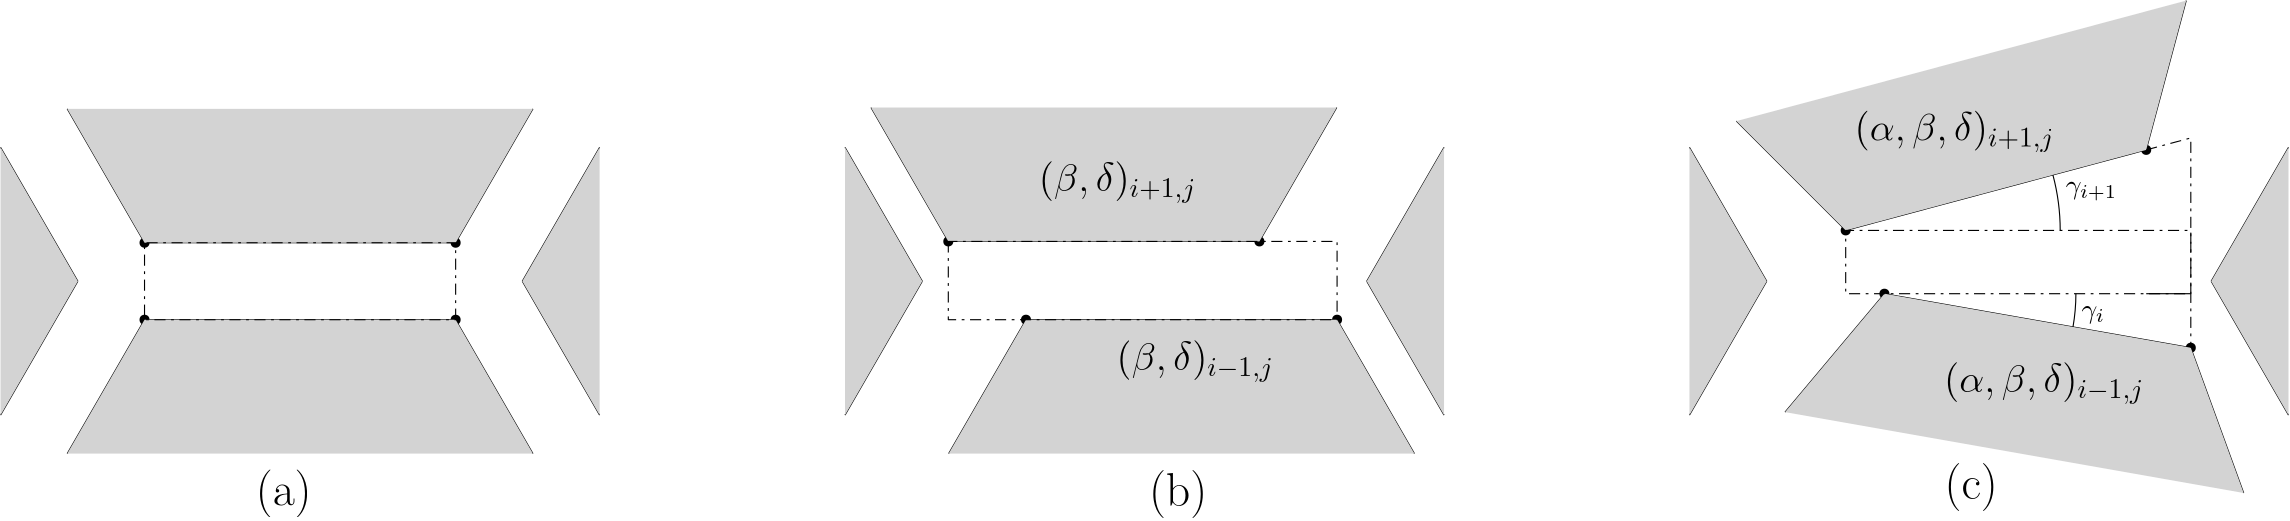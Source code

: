 <?xml version="1.0"?>
<!DOCTYPE ipe SYSTEM "ipe.dtd">
<ipe version="70107" creator="Ipe 7.2.2">
<info created="D:20160625125503" modified="D:20160625163416"/>
<ipestyle name="basic">
<symbol name="arrow/arc(spx)">
<path stroke="sym-stroke" fill="sym-stroke" pen="sym-pen">
0 0 m
-1 0.333 l
-1 -0.333 l
h
</path>
</symbol>
<symbol name="arrow/farc(spx)">
<path stroke="sym-stroke" fill="white" pen="sym-pen">
0 0 m
-1 0.333 l
-1 -0.333 l
h
</path>
</symbol>
<symbol name="arrow/ptarc(spx)">
<path stroke="sym-stroke" fill="sym-stroke" pen="sym-pen">
0 0 m
-1 0.333 l
-0.8 0 l
-1 -0.333 l
h
</path>
</symbol>
<symbol name="arrow/fptarc(spx)">
<path stroke="sym-stroke" fill="white" pen="sym-pen">
0 0 m
-1 0.333 l
-0.8 0 l
-1 -0.333 l
h
</path>
</symbol>
<symbol name="mark/circle(sx)" transformations="translations">
<path fill="sym-stroke">
0.6 0 0 0.6 0 0 e
0.4 0 0 0.4 0 0 e
</path>
</symbol>
<symbol name="mark/disk(sx)" transformations="translations">
<path fill="sym-stroke">
0.6 0 0 0.6 0 0 e
</path>
</symbol>
<symbol name="mark/fdisk(sfx)" transformations="translations">
<group>
<path fill="sym-fill">
0.5 0 0 0.5 0 0 e
</path>
<path fill="sym-stroke" fillrule="eofill">
0.6 0 0 0.6 0 0 e
0.4 0 0 0.4 0 0 e
</path>
</group>
</symbol>
<symbol name="mark/box(sx)" transformations="translations">
<path fill="sym-stroke" fillrule="eofill">
-0.6 -0.6 m
0.6 -0.6 l
0.6 0.6 l
-0.6 0.6 l
h
-0.4 -0.4 m
0.4 -0.4 l
0.4 0.4 l
-0.4 0.4 l
h
</path>
</symbol>
<symbol name="mark/square(sx)" transformations="translations">
<path fill="sym-stroke">
-0.6 -0.6 m
0.6 -0.6 l
0.6 0.6 l
-0.6 0.6 l
h
</path>
</symbol>
<symbol name="mark/fsquare(sfx)" transformations="translations">
<group>
<path fill="sym-fill">
-0.5 -0.5 m
0.5 -0.5 l
0.5 0.5 l
-0.5 0.5 l
h
</path>
<path fill="sym-stroke" fillrule="eofill">
-0.6 -0.6 m
0.6 -0.6 l
0.6 0.6 l
-0.6 0.6 l
h
-0.4 -0.4 m
0.4 -0.4 l
0.4 0.4 l
-0.4 0.4 l
h
</path>
</group>
</symbol>
<symbol name="mark/cross(sx)" transformations="translations">
<group>
<path fill="sym-stroke">
-0.43 -0.57 m
0.57 0.43 l
0.43 0.57 l
-0.57 -0.43 l
h
</path>
<path fill="sym-stroke">
-0.43 0.57 m
0.57 -0.43 l
0.43 -0.57 l
-0.57 0.43 l
h
</path>
</group>
</symbol>
<symbol name="arrow/fnormal(spx)">
<path stroke="sym-stroke" fill="white" pen="sym-pen">
0 0 m
-1 0.333 l
-1 -0.333 l
h
</path>
</symbol>
<symbol name="arrow/pointed(spx)">
<path stroke="sym-stroke" fill="sym-stroke" pen="sym-pen">
0 0 m
-1 0.333 l
-0.8 0 l
-1 -0.333 l
h
</path>
</symbol>
<symbol name="arrow/fpointed(spx)">
<path stroke="sym-stroke" fill="white" pen="sym-pen">
0 0 m
-1 0.333 l
-0.8 0 l
-1 -0.333 l
h
</path>
</symbol>
<symbol name="arrow/linear(spx)">
<path stroke="sym-stroke" pen="sym-pen">
-1 0.333 m
0 0 l
-1 -0.333 l
</path>
</symbol>
<symbol name="arrow/fdouble(spx)">
<path stroke="sym-stroke" fill="white" pen="sym-pen">
0 0 m
-1 0.333 l
-1 -0.333 l
h
-1 0 m
-2 0.333 l
-2 -0.333 l
h
</path>
</symbol>
<symbol name="arrow/double(spx)">
<path stroke="sym-stroke" fill="sym-stroke" pen="sym-pen">
0 0 m
-1 0.333 l
-1 -0.333 l
h
-1 0 m
-2 0.333 l
-2 -0.333 l
h
</path>
</symbol>
<pen name="heavier" value="0.8"/>
<pen name="fat" value="1.2"/>
<pen name="ultrafat" value="2"/>
<symbolsize name="large" value="5"/>
<symbolsize name="small" value="2"/>
<symbolsize name="tiny" value="1.1"/>
<arrowsize name="large" value="10"/>
<arrowsize name="small" value="5"/>
<arrowsize name="tiny" value="3"/>
<color name="red" value="1 0 0"/>
<color name="green" value="0 1 0"/>
<color name="blue" value="0 0 1"/>
<color name="yellow" value="1 1 0"/>
<color name="orange" value="1 0.647 0"/>
<color name="gold" value="1 0.843 0"/>
<color name="purple" value="0.627 0.125 0.941"/>
<color name="gray" value="0.745"/>
<color name="brown" value="0.647 0.165 0.165"/>
<color name="navy" value="0 0 0.502"/>
<color name="pink" value="1 0.753 0.796"/>
<color name="seagreen" value="0.18 0.545 0.341"/>
<color name="turquoise" value="0.251 0.878 0.816"/>
<color name="violet" value="0.933 0.51 0.933"/>
<color name="darkblue" value="0 0 0.545"/>
<color name="darkcyan" value="0 0.545 0.545"/>
<color name="darkgray" value="0.663"/>
<color name="darkgreen" value="0 0.392 0"/>
<color name="darkmagenta" value="0.545 0 0.545"/>
<color name="darkorange" value="1 0.549 0"/>
<color name="darkred" value="0.545 0 0"/>
<color name="lightblue" value="0.678 0.847 0.902"/>
<color name="lightcyan" value="0.878 1 1"/>
<color name="lightgray" value="0.827"/>
<color name="lightgreen" value="0.565 0.933 0.565"/>
<color name="lightyellow" value="1 1 0.878"/>
<dashstyle name="dashed" value="[4] 0"/>
<dashstyle name="dotted" value="[1 3] 0"/>
<dashstyle name="dash dotted" value="[4 2 1 2] 0"/>
<dashstyle name="dash dot dotted" value="[4 2 1 2 1 2] 0"/>
<textsize name="large" value="\large"/>
<textsize name="Large" value="\Large"/>
<textsize name="LARGE" value="\LARGE"/>
<textsize name="huge" value="\huge"/>
<textsize name="Huge" value="\Huge"/>
<textsize name="small" value="\small"/>
<textsize name="footnote" value="\footnotesize"/>
<textsize name="tiny" value="\tiny"/>
<textstyle name="center" begin="\begin{center}" end="\end{center}"/>
<textstyle name="itemize" begin="\begin{itemize}" end="\end{itemize}"/>
<textstyle name="item" begin="\begin{itemize}\item{}" end="\end{itemize}"/>
<gridsize name="4 pts" value="4"/>
<gridsize name="8 pts (~3 mm)" value="8"/>
<gridsize name="16 pts (~6 mm)" value="16"/>
<gridsize name="32 pts (~12 mm)" value="32"/>
<gridsize name="10 pts (~3.5 mm)" value="10"/>
<gridsize name="20 pts (~7 mm)" value="20"/>
<gridsize name="14 pts (~5 mm)" value="14"/>
<gridsize name="28 pts (~10 mm)" value="28"/>
<gridsize name="56 pts (~20 mm)" value="56"/>
<anglesize name="90 deg" value="90"/>
<anglesize name="60 deg" value="60"/>
<anglesize name="45 deg" value="45"/>
<anglesize name="30 deg" value="30"/>
<anglesize name="22.5 deg" value="22.5"/>
<opacity name="10%" value="0.1"/>
<opacity name="30%" value="0.3"/>
<opacity name="50%" value="0.5"/>
<opacity name="75%" value="0.75"/>
<tiling name="falling" angle="-60" step="4" width="1"/>
<tiling name="rising" angle="30" step="4" width="1"/>
</ipestyle>
<ipestyle name="bigpaper">
<layout paper="10000 6000" origin="0 0" frame="10000 6000"/>
<titlestyle pos="10 10" size="LARGE" color="title"  valign="baseline"/>
</ipestyle>
<page>
<layer name="alpha"/>
<view layers="alpha" active="alpha"/>
<path layer="alpha" stroke="black">
5176 3661.86 m
5064 3661.86 l
</path>
<path stroke="black">
5176 3634.14 m
5064 3634.14 l
</path>
<path stroke="black">
5040 3648 m
5012.17 3696.2 l
</path>
<path matrix="1 0 0 1 24 13.86" stroke="black">
5040 3648 m
5012.17 3696.2 l
</path>
<path matrix="1 0 0 1 163.83 -62.06" stroke="black">
5040 3648 m
5012.17 3696.2 l
</path>
<path matrix="1 0 0 1 187.83 -48.2" stroke="black">
5040 3648 m
5012.17 3696.2 l
</path>
<path matrix="-1 0 0 1 10240 0" stroke="black">
5040 3648 m
5012.17 3696.2 l
</path>
<path matrix="-1 0 0 1 10216 13.86" stroke="black">
5040 3648 m
5012.17 3696.2 l
</path>
<path matrix="-1 0 0 1 10076.17 -62.06" stroke="black">
5040 3648 m
5012.17 3696.2 l
</path>
<path matrix="-1 0 0 1 10052.17 -48.2" stroke="black">
5040 3648 m
5012.17 3696.2 l
</path>
<use name="mark/disk(sx)" pos="5064 3661.86" size="normal" stroke="black"/>
<use name="mark/disk(sx)" pos="5064 3634.14" size="normal" stroke="black"/>
<use name="mark/disk(sx)" pos="5176 3634.14" size="normal" stroke="black"/>
<use name="mark/disk(sx)" pos="5176 3661.86" size="normal" stroke="black"/>
<path fill="lightgray">
5036.17 3710.06 m
5064 3661.86 l
5176 3661.86 l
5203.83 3710.06 l
5036.17 3710.06 l
</path>
<path fill="lightgray">
5036.17 3585.94 m
5064 3634.14 l
5176 3634.14 l
5203.83 3585.94 l
5036.17 3585.94 l
</path>
<path fill="lightgray">
5012.17 3599.8 m
5012.17 3696.2 l
5040 3648 l
5012.17 3599.8 l
</path>
<path fill="lightgray">
5227.83 3696.2 m
5200 3648 l
5227.83 3599.8 l
5227.83 3696.2 l
</path>
<path matrix="1 0 0 1 289.357 0.467244" stroke="black">
5176 3661.86 m
5064 3661.86 l
</path>
<path matrix="1 0 0 1 317.323 0.00970699" stroke="black">
5176 3634.14 m
5064 3634.14 l
</path>
<path matrix="1 0 0 1 304 0" stroke="black">
5040 3648 m
5012.17 3696.2 l
</path>
<path matrix="1 0 0 1 313.357 14.3272" stroke="black">
5040 3648 m
5012.17 3696.2 l
</path>
<path matrix="1 0 0 1 481.153 -62.0503" stroke="black">
5040 3648 m
5012.17 3696.2 l
</path>
<path matrix="1 0 0 1 491.83 -48.2" stroke="black">
5040 3648 m
5012.17 3696.2 l
</path>
<path matrix="-1 0 0 1 10544 0" stroke="black">
5040 3648 m
5012.17 3696.2 l
</path>
<path matrix="-1 0 0 1 10505.36 14.3272" stroke="black">
5040 3648 m
5012.17 3696.2 l
</path>
<path matrix="-1 0 0 1 10393.49 -62.0503" stroke="black">
5040 3648 m
5012.17 3696.2 l
</path>
<path matrix="-1 0 0 1 10356.17 -48.2" stroke="black">
5040 3648 m
5012.17 3696.2 l
</path>
<use matrix="1 0 0 1 289.357 0.467244" name="mark/disk(sx)" pos="5064 3661.86" size="normal" stroke="black"/>
<use matrix="1 0 0 1 317.323 0.00970699" name="mark/disk(sx)" pos="5064 3634.14" size="normal" stroke="black"/>
<use matrix="1 0 0 1 317.323 0.00970699" name="mark/disk(sx)" pos="5176 3634.14" size="normal" stroke="black"/>
<use matrix="1 0 0 1 289.357 0.467244" name="mark/disk(sx)" pos="5176 3661.86" size="normal" stroke="black"/>
<path matrix="1 0 0 1 289.357 0.467244" fill="lightgray">
5036.17 3710.06 m
5064 3661.86 l
5176 3661.86 l
5203.83 3710.06 l
5036.17 3710.06 l
</path>
<path matrix="1 0 0 1 317.323 0.00970699" fill="lightgray">
5036.17 3585.94 m
5064 3634.14 l
5176 3634.14 l
5203.83 3585.94 l
5036.17 3585.94 l
</path>
<text matrix="1 0 0 1 321.928 18.6072" transformations="translations" pos="5064 3661.86" stroke="black" type="label" width="56.804" height="10.759" depth="4.09" valign="baseline" size="Large">$(\beta,\delta)_{i+1,j}$</text>
<text matrix="1 0 0 1 349.895 -45.8503" transformations="translations" pos="5064 3661.86" stroke="black" type="label" width="56.804" height="10.759" depth="4.09" valign="baseline" size="Large">$(\beta,\delta)_{i-1,j}$</text>
<path matrix="1 0 0 1 304 0" fill="lightgray">
5012.17 3599.8 m
5012.17 3696.2 l
5040 3648 l
5012.17 3599.8 l
</path>
<path matrix="1 0 0 1 304 0" fill="lightgray">
5227.83 3696.2 m
5200 3648 l
5227.83 3599.8 l
5227.83 3696.2 l
</path>
<path stroke="black" dash="dash dotted">
5353.36 3662.33 m
5353.36 3634.15 l
5493.32 3634.15 l
5493.32 3662.33 l
h
</path>
<path stroke="black" dash="dash dotted">
5176 3634.14 m
5176 3661.86 l
5064 3661.86 l
5064 3634.14 l
h
</path>
<text matrix="1 0 0 1 -0.358709 -12.6209" transformations="translations" pos="5104.36 3575.62" stroke="black" type="label" width="20.088" height="12.896" depth="4.29" valign="bottom" size="LARGE">(a)</text>
<text matrix="1 0 0 1 321.215 -12.8108" transformations="translations" pos="5104.36 3575.62" stroke="black" type="label" width="20.988" height="12.896" depth="4.29" valign="bottom" size="LARGE">(b)</text>
<text matrix="1 0 0 1 607.626 -10.3016" transformations="translations" pos="5104.36 3575.62" stroke="black" type="label" width="19.189" height="12.896" depth="4.29" valign="bottom" size="LARGE">(c)</text>
<path matrix="0.965926 0.258819 -0.258819 0.965926 1732.73 -1181.45" stroke="black">
5176 3661.86 m
5064 3661.86 l
</path>
<path matrix="0.984808 -0.173648 0.173648 0.984808 72.2304 943.933" stroke="black">
5176 3634.14 m
5064 3634.14 l
</path>
<path matrix="1 0 0 1 608 0" stroke="black">
5040 3648 m
5012.17 3696.2 l
</path>
<path matrix="0.965926 0.258819 -0.258819 0.965926 1752.33 -1161.85" stroke="black">
5040 3648 m
5012.17 3696.2 l
</path>
<path matrix="0.984808 -0.173648 0.173648 0.984808 222.795 854.367" stroke="black">
5040 3648 m
5012.17 3696.2 l
</path>
<path matrix="1 0 0 1 795.83 -48.2" stroke="black">
5040 3648 m
5012.17 3696.2 l
</path>
<path matrix="-1 0 0 1 10848 0" stroke="black">
5040 3648 m
5012.17 3696.2 l
</path>
<path matrix="-0.965926 -0.258819 -0.258819 0.965926 11597.05 1476.03" stroke="black">
5040 3648 m
5012.17 3696.2 l
</path>
<path matrix="-0.984808 0.173648 0.173648 0.984808 9984.54 -866.892" stroke="black">
5040 3648 m
5012.17 3696.2 l
</path>
<path matrix="-1 0 0 1 10660.17 -48.2" stroke="black">
5040 3648 m
5012.17 3696.2 l
</path>
<use matrix="0.965926 0.258819 -0.258819 0.965926 1732.73 -1181.45" name="mark/disk(sx)" pos="5064 3661.86" size="normal" stroke="black"/>
<use matrix="0.984808 -0.173648 0.173648 0.984808 72.2304 943.933" name="mark/disk(sx)" pos="5064 3634.14" size="normal" stroke="black"/>
<use matrix="0.984808 -0.173648 0.173648 0.984808 72.2304 943.933" name="mark/disk(sx)" pos="5176 3634.14" size="normal" stroke="black"/>
<use matrix="0.965926 0.258819 -0.258819 0.965926 1732.73 -1181.45" name="mark/disk(sx)" pos="5176 3661.86" size="normal" stroke="black"/>
<path matrix="0.965926 0.258819 -0.258819 0.965926 1732.73 -1181.45" fill="lightgray">
5036.17 3710.06 m
5064 3661.86 l
5176 3661.86 l
5203.83 3710.06 l
5036.17 3710.06 l
</path>
<path matrix="0.984808 -0.173648 0.173648 0.984808 72.2304 943.933" fill="lightgray">
5036.17 3585.94 m
5064 3634.14 l
5176 3634.14 l
5203.83 3585.94 l
5036.17 3585.94 l
</path>
<text matrix="0.965926 0.258819 -0.258819 0.965926 1735.91 -1149.1" transformations="translations" pos="5064 3661.86" stroke="black" type="label" width="72.123" height="10.759" depth="4.09" valign="baseline" size="Large">$(\alpha, \beta,\delta)_{i+1,j}$</text>
<text matrix="1 0 0 1 647.85 -53.7424" transformations="translations" pos="5064 3661.86" stroke="black" type="label" width="72.123" height="10.759" depth="4.09" valign="baseline" size="Large">$(\alpha, \beta,\delta)_{i-1,j}$</text>
<path matrix="1 0 0 1 608 0" fill="lightgray">
5012.17 3599.8 m
5012.17 3696.2 l
5040 3648 l
5012.17 3599.8 l
</path>
<path matrix="1 0 0 1 608 0" fill="lightgray">
5227.83 3696.2 m
5200 3648 l
5227.83 3599.8 l
5227.83 3696.2 l
</path>
<path stroke="black">
5758.24 3631.54 m
68.9327 0 0 68.9327 5690.36 3643.51 5759.29 3643.51 a
</path>
<path stroke="black">
5753.65 3666.29 m
77.2246 0 0 77.2246 5676.42 3666.29 5751.02 3686.28 a
</path>
<text matrix="1 0 0 1 -9.89213 0" transformations="translations" pos="5765.5 3679.47" stroke="black" type="label" width="18.562" height="4.294" depth="2.32" valign="baseline">$\gamma_{i+1}$</text>
<text matrix="1 0 0 1 -4.20823 -44.6924" transformations="translations" pos="5765.5 3679.47" stroke="black" type="label" width="8.475" height="4.297" depth="1.93" valign="baseline">$\gamma_{i}$</text>
<path stroke="black" dash="dash dotted">
5784.61 3695.28 m
5800.66 3699.58 l
5800.66 3624.06 l
</path>
<path stroke="black">
5784.61 3643.51 m
5800.66 3643.51 l
</path>
<path stroke="black" dash="dash dotted">
5800.66 3643.51 m
5800.66 3666.29 l
5676.42 3666.29 l
5676.42 3643.51 l
h
</path>
</page>
</ipe>
